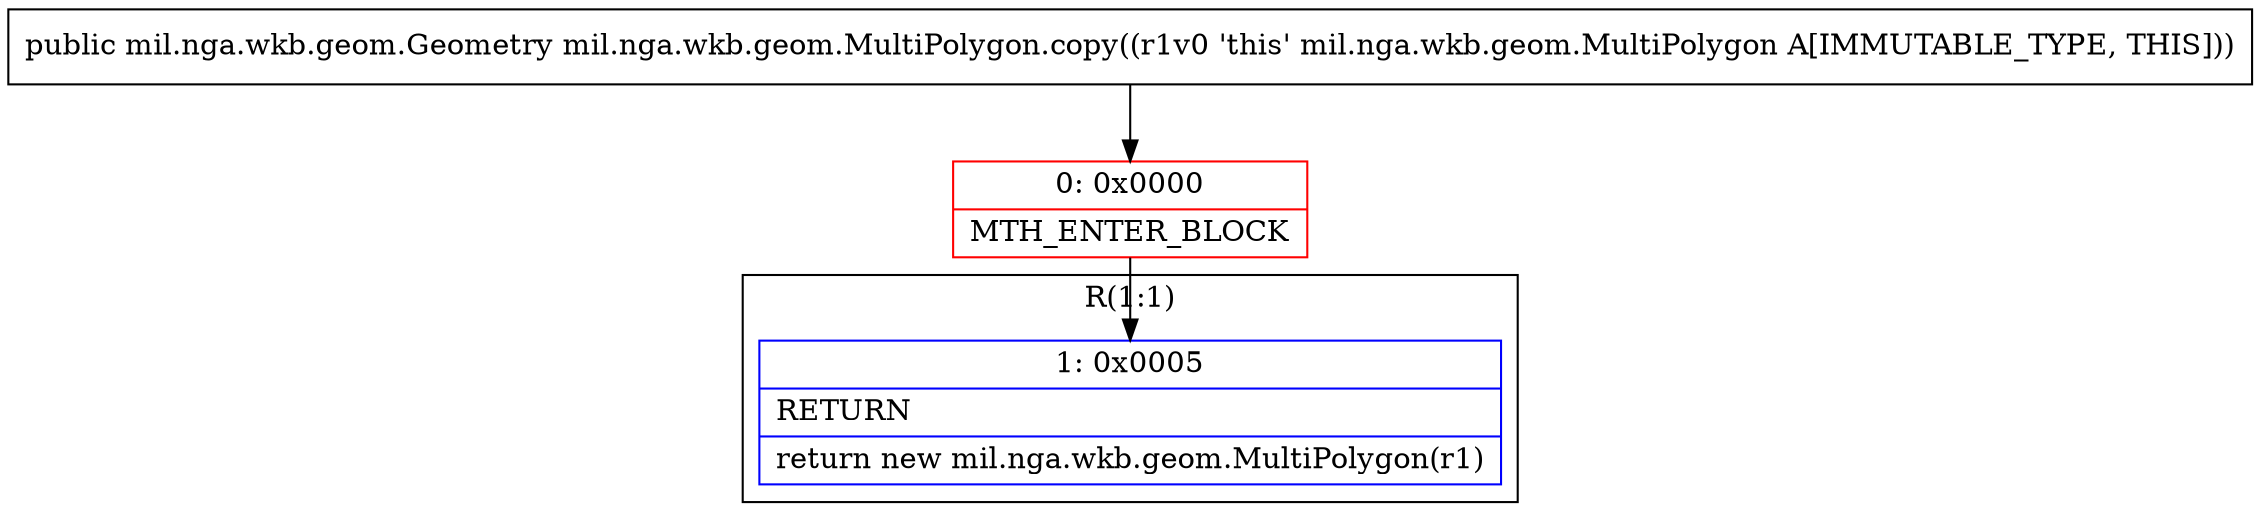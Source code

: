 digraph "CFG formil.nga.wkb.geom.MultiPolygon.copy()Lmil\/nga\/wkb\/geom\/Geometry;" {
subgraph cluster_Region_1731982173 {
label = "R(1:1)";
node [shape=record,color=blue];
Node_1 [shape=record,label="{1\:\ 0x0005|RETURN\l|return new mil.nga.wkb.geom.MultiPolygon(r1)\l}"];
}
Node_0 [shape=record,color=red,label="{0\:\ 0x0000|MTH_ENTER_BLOCK\l}"];
MethodNode[shape=record,label="{public mil.nga.wkb.geom.Geometry mil.nga.wkb.geom.MultiPolygon.copy((r1v0 'this' mil.nga.wkb.geom.MultiPolygon A[IMMUTABLE_TYPE, THIS])) }"];
MethodNode -> Node_0;
Node_0 -> Node_1;
}


